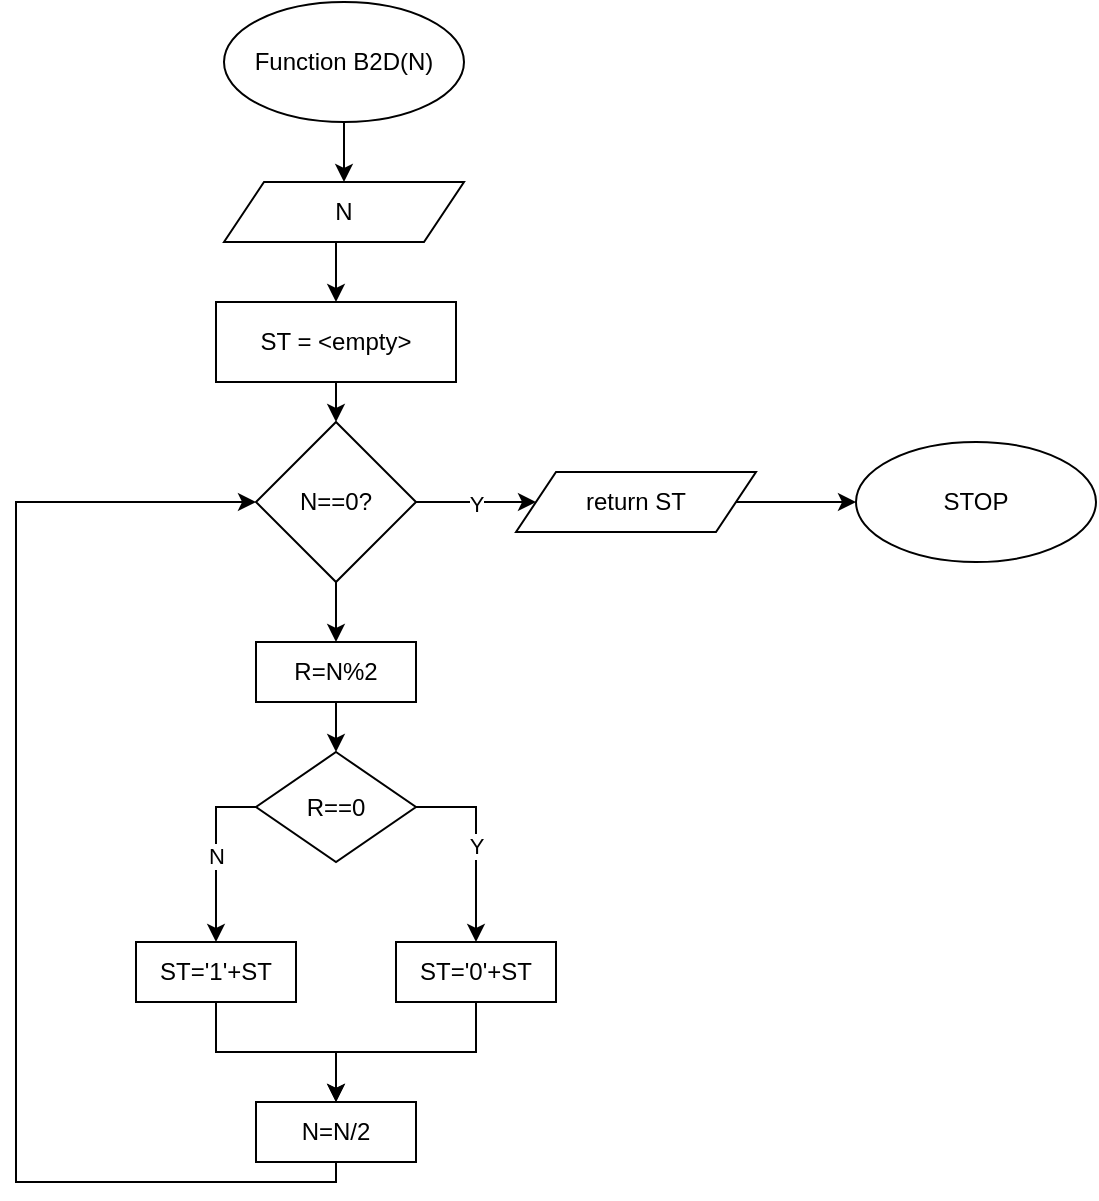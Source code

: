 <mxfile version="14.4.3" type="device"><diagram id="tiJ1M6z-JOvqTinBKpfw" name="Page-1"><mxGraphModel dx="1422" dy="705" grid="1" gridSize="10" guides="1" tooltips="1" connect="1" arrows="1" fold="1" page="1" pageScale="1" pageWidth="827" pageHeight="1169" math="0" shadow="0"><root><mxCell id="0"/><mxCell id="1" parent="0"/><mxCell id="YGSqyDXbmqPJNCdZ4Rmx-9" style="edgeStyle=orthogonalEdgeStyle;rounded=0;orthogonalLoop=1;jettySize=auto;html=1;exitX=0.5;exitY=1;exitDx=0;exitDy=0;entryX=0.5;entryY=0;entryDx=0;entryDy=0;" parent="1" source="YGSqyDXbmqPJNCdZ4Rmx-1" target="YGSqyDXbmqPJNCdZ4Rmx-3" edge="1"><mxGeometry relative="1" as="geometry"><mxPoint x="414" y="110" as="sourcePoint"/></mxGeometry></mxCell><mxCell id="YGSqyDXbmqPJNCdZ4Rmx-1" value="Function B2D(N)" style="ellipse;whiteSpace=wrap;html=1;" parent="1" vertex="1"><mxGeometry x="354" y="40" width="120" height="60" as="geometry"/></mxCell><mxCell id="YGSqyDXbmqPJNCdZ4Rmx-2" value="STOP" style="ellipse;whiteSpace=wrap;html=1;" parent="1" vertex="1"><mxGeometry x="670" y="260" width="120" height="60" as="geometry"/></mxCell><mxCell id="YGSqyDXbmqPJNCdZ4Rmx-10" style="edgeStyle=orthogonalEdgeStyle;rounded=0;orthogonalLoop=1;jettySize=auto;html=1;exitX=0.5;exitY=1;exitDx=0;exitDy=0;entryX=0.5;entryY=0;entryDx=0;entryDy=0;" parent="1" source="YGSqyDXbmqPJNCdZ4Rmx-3" target="YGSqyDXbmqPJNCdZ4Rmx-4" edge="1"><mxGeometry relative="1" as="geometry"/></mxCell><mxCell id="YGSqyDXbmqPJNCdZ4Rmx-3" value="N" style="shape=parallelogram;perimeter=parallelogramPerimeter;whiteSpace=wrap;html=1;fixedSize=1;" parent="1" vertex="1"><mxGeometry x="354" y="130" width="120" height="30" as="geometry"/></mxCell><mxCell id="YGSqyDXbmqPJNCdZ4Rmx-11" style="edgeStyle=orthogonalEdgeStyle;rounded=0;orthogonalLoop=1;jettySize=auto;html=1;exitX=0.5;exitY=1;exitDx=0;exitDy=0;entryX=0.5;entryY=0;entryDx=0;entryDy=0;" parent="1" source="YGSqyDXbmqPJNCdZ4Rmx-4" target="YGSqyDXbmqPJNCdZ4Rmx-5" edge="1"><mxGeometry relative="1" as="geometry"/></mxCell><mxCell id="YGSqyDXbmqPJNCdZ4Rmx-4" value="ST = &amp;lt;empty&amp;gt;" style="rounded=0;whiteSpace=wrap;html=1;" parent="1" vertex="1"><mxGeometry x="350" y="190" width="120" height="40" as="geometry"/></mxCell><mxCell id="YGSqyDXbmqPJNCdZ4Rmx-6" value="Y" style="edgeStyle=orthogonalEdgeStyle;rounded=0;orthogonalLoop=1;jettySize=auto;html=1;exitX=1;exitY=0.5;exitDx=0;exitDy=0;" parent="1" source="YGSqyDXbmqPJNCdZ4Rmx-5" edge="1"><mxGeometry relative="1" as="geometry"><mxPoint x="510" y="290" as="targetPoint"/></mxGeometry></mxCell><mxCell id="YGSqyDXbmqPJNCdZ4Rmx-15" style="edgeStyle=orthogonalEdgeStyle;rounded=0;orthogonalLoop=1;jettySize=auto;html=1;exitX=0.5;exitY=1;exitDx=0;exitDy=0;entryX=0.5;entryY=0;entryDx=0;entryDy=0;" parent="1" source="YGSqyDXbmqPJNCdZ4Rmx-5" target="YGSqyDXbmqPJNCdZ4Rmx-12" edge="1"><mxGeometry relative="1" as="geometry"/></mxCell><mxCell id="YGSqyDXbmqPJNCdZ4Rmx-5" value="N==0?" style="rhombus;whiteSpace=wrap;html=1;" parent="1" vertex="1"><mxGeometry x="370" y="250" width="80" height="80" as="geometry"/></mxCell><mxCell id="YGSqyDXbmqPJNCdZ4Rmx-8" style="edgeStyle=orthogonalEdgeStyle;rounded=0;orthogonalLoop=1;jettySize=auto;html=1;exitX=1;exitY=0.5;exitDx=0;exitDy=0;entryX=0;entryY=0.5;entryDx=0;entryDy=0;" parent="1" source="YGSqyDXbmqPJNCdZ4Rmx-7" target="YGSqyDXbmqPJNCdZ4Rmx-2" edge="1"><mxGeometry relative="1" as="geometry"/></mxCell><mxCell id="YGSqyDXbmqPJNCdZ4Rmx-7" value="return ST" style="shape=parallelogram;perimeter=parallelogramPerimeter;whiteSpace=wrap;html=1;fixedSize=1;" parent="1" vertex="1"><mxGeometry x="500" y="275" width="120" height="30" as="geometry"/></mxCell><mxCell id="YGSqyDXbmqPJNCdZ4Rmx-17" value="Y" style="edgeStyle=orthogonalEdgeStyle;rounded=0;orthogonalLoop=1;jettySize=auto;html=1;exitX=1;exitY=0.5;exitDx=0;exitDy=0;entryX=0.5;entryY=0;entryDx=0;entryDy=0;" parent="1" source="kMnoJ-CRtBNepkBnAxMt-1" target="YGSqyDXbmqPJNCdZ4Rmx-16" edge="1"><mxGeometry relative="1" as="geometry"><Array as="points"><mxPoint x="480" y="443"/></Array></mxGeometry></mxCell><mxCell id="YGSqyDXbmqPJNCdZ4Rmx-12" value="R=N%2" style="rounded=0;whiteSpace=wrap;html=1;" parent="1" vertex="1"><mxGeometry x="370" y="360" width="80" height="30" as="geometry"/></mxCell><mxCell id="YGSqyDXbmqPJNCdZ4Rmx-14" style="edgeStyle=orthogonalEdgeStyle;rounded=0;orthogonalLoop=1;jettySize=auto;html=1;exitX=0.5;exitY=1;exitDx=0;exitDy=0;entryX=0;entryY=0.5;entryDx=0;entryDy=0;" parent="1" source="YGSqyDXbmqPJNCdZ4Rmx-13" target="YGSqyDXbmqPJNCdZ4Rmx-5" edge="1"><mxGeometry relative="1" as="geometry"><Array as="points"><mxPoint x="410" y="630"/><mxPoint x="250" y="630"/><mxPoint x="250" y="290"/></Array></mxGeometry></mxCell><mxCell id="YGSqyDXbmqPJNCdZ4Rmx-13" value="N=N/2" style="rounded=0;whiteSpace=wrap;html=1;" parent="1" vertex="1"><mxGeometry x="370" y="590" width="80" height="30" as="geometry"/></mxCell><mxCell id="YGSqyDXbmqPJNCdZ4Rmx-18" style="edgeStyle=orthogonalEdgeStyle;rounded=0;orthogonalLoop=1;jettySize=auto;html=1;exitX=0.5;exitY=1;exitDx=0;exitDy=0;entryX=0.5;entryY=0;entryDx=0;entryDy=0;" parent="1" source="YGSqyDXbmqPJNCdZ4Rmx-16" target="YGSqyDXbmqPJNCdZ4Rmx-13" edge="1"><mxGeometry relative="1" as="geometry"/></mxCell><mxCell id="YGSqyDXbmqPJNCdZ4Rmx-16" value="ST='0'+ST" style="rounded=0;whiteSpace=wrap;html=1;" parent="1" vertex="1"><mxGeometry x="440" y="510" width="80" height="30" as="geometry"/></mxCell><mxCell id="kMnoJ-CRtBNepkBnAxMt-4" value="N" style="edgeStyle=orthogonalEdgeStyle;rounded=0;orthogonalLoop=1;jettySize=auto;html=1;exitX=0;exitY=0.5;exitDx=0;exitDy=0;entryX=0.5;entryY=0;entryDx=0;entryDy=0;" edge="1" parent="1" source="kMnoJ-CRtBNepkBnAxMt-1" target="kMnoJ-CRtBNepkBnAxMt-3"><mxGeometry relative="1" as="geometry"/></mxCell><mxCell id="kMnoJ-CRtBNepkBnAxMt-1" value="R==0" style="rhombus;whiteSpace=wrap;html=1;" vertex="1" parent="1"><mxGeometry x="370" y="415" width="80" height="55" as="geometry"/></mxCell><mxCell id="kMnoJ-CRtBNepkBnAxMt-2" style="edgeStyle=orthogonalEdgeStyle;rounded=0;orthogonalLoop=1;jettySize=auto;html=1;exitX=0.5;exitY=1;exitDx=0;exitDy=0;entryX=0.5;entryY=0;entryDx=0;entryDy=0;" edge="1" parent="1" source="YGSqyDXbmqPJNCdZ4Rmx-12" target="kMnoJ-CRtBNepkBnAxMt-1"><mxGeometry relative="1" as="geometry"><mxPoint x="410" y="390" as="sourcePoint"/><mxPoint x="410" y="480" as="targetPoint"/></mxGeometry></mxCell><mxCell id="kMnoJ-CRtBNepkBnAxMt-5" style="edgeStyle=orthogonalEdgeStyle;rounded=0;orthogonalLoop=1;jettySize=auto;html=1;exitX=0.5;exitY=1;exitDx=0;exitDy=0;entryX=0.5;entryY=0;entryDx=0;entryDy=0;" edge="1" parent="1" source="kMnoJ-CRtBNepkBnAxMt-3" target="YGSqyDXbmqPJNCdZ4Rmx-13"><mxGeometry relative="1" as="geometry"/></mxCell><mxCell id="kMnoJ-CRtBNepkBnAxMt-3" value="ST='1'+ST" style="rounded=0;whiteSpace=wrap;html=1;" vertex="1" parent="1"><mxGeometry x="310" y="510" width="80" height="30" as="geometry"/></mxCell></root></mxGraphModel></diagram></mxfile>